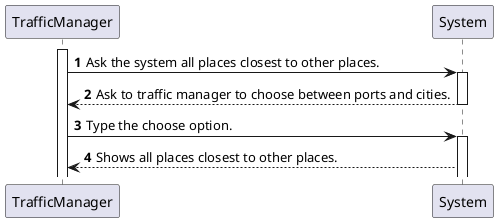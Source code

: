 @startuml
'https://plantuml.com/sequence-diagram

autonumber

participant TrafficManager as TM
participant System as S

activate TM
TM -> S : Ask the system all places closest to other places.
activate S
S-->TM : Ask to traffic manager to choose between ports and cities.
deactivate S
TM ->S : Type the choose option.
activate S
S-->TM : Shows all places closest to other places.
@enduml